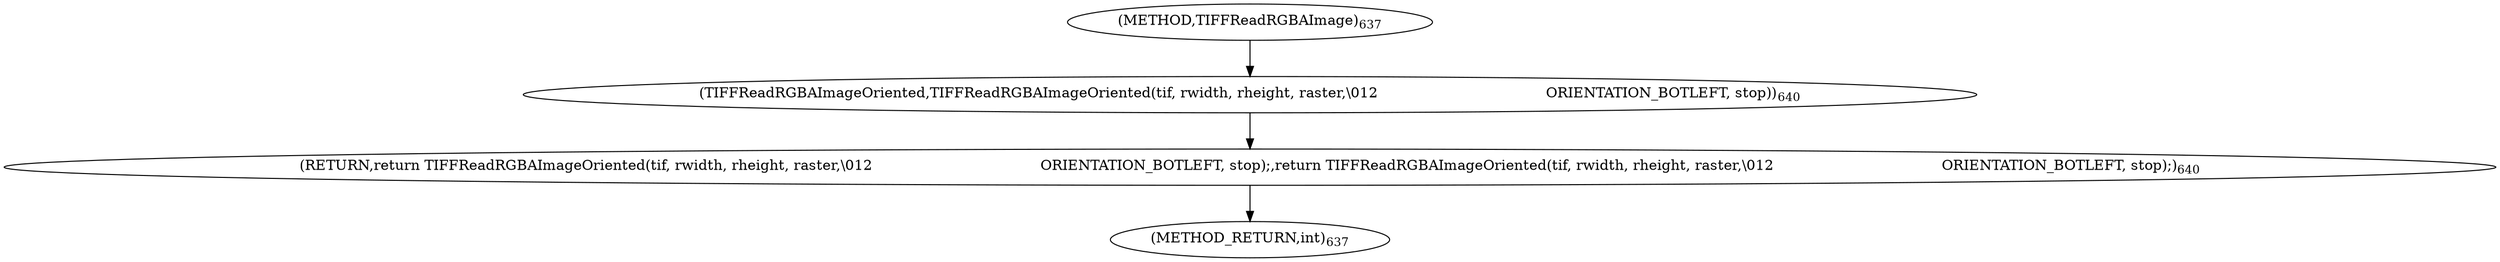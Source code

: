 digraph "TIFFReadRGBAImage" {  
"46929" [label = <(RETURN,return TIFFReadRGBAImageOriented(tif, rwidth, rheight, raster,\012                                     ORIENTATION_BOTLEFT, stop);,return TIFFReadRGBAImageOriented(tif, rwidth, rheight, raster,\012                                     ORIENTATION_BOTLEFT, stop);)<SUB>640</SUB>> ]
"46930" [label = <(TIFFReadRGBAImageOriented,TIFFReadRGBAImageOriented(tif, rwidth, rheight, raster,\012                                     ORIENTATION_BOTLEFT, stop))<SUB>640</SUB>> ]
"46922" [label = <(METHOD,TIFFReadRGBAImage)<SUB>637</SUB>> ]
"46937" [label = <(METHOD_RETURN,int)<SUB>637</SUB>> ]
  "46929" -> "46937" 
  "46930" -> "46929" 
  "46922" -> "46930" 
}
